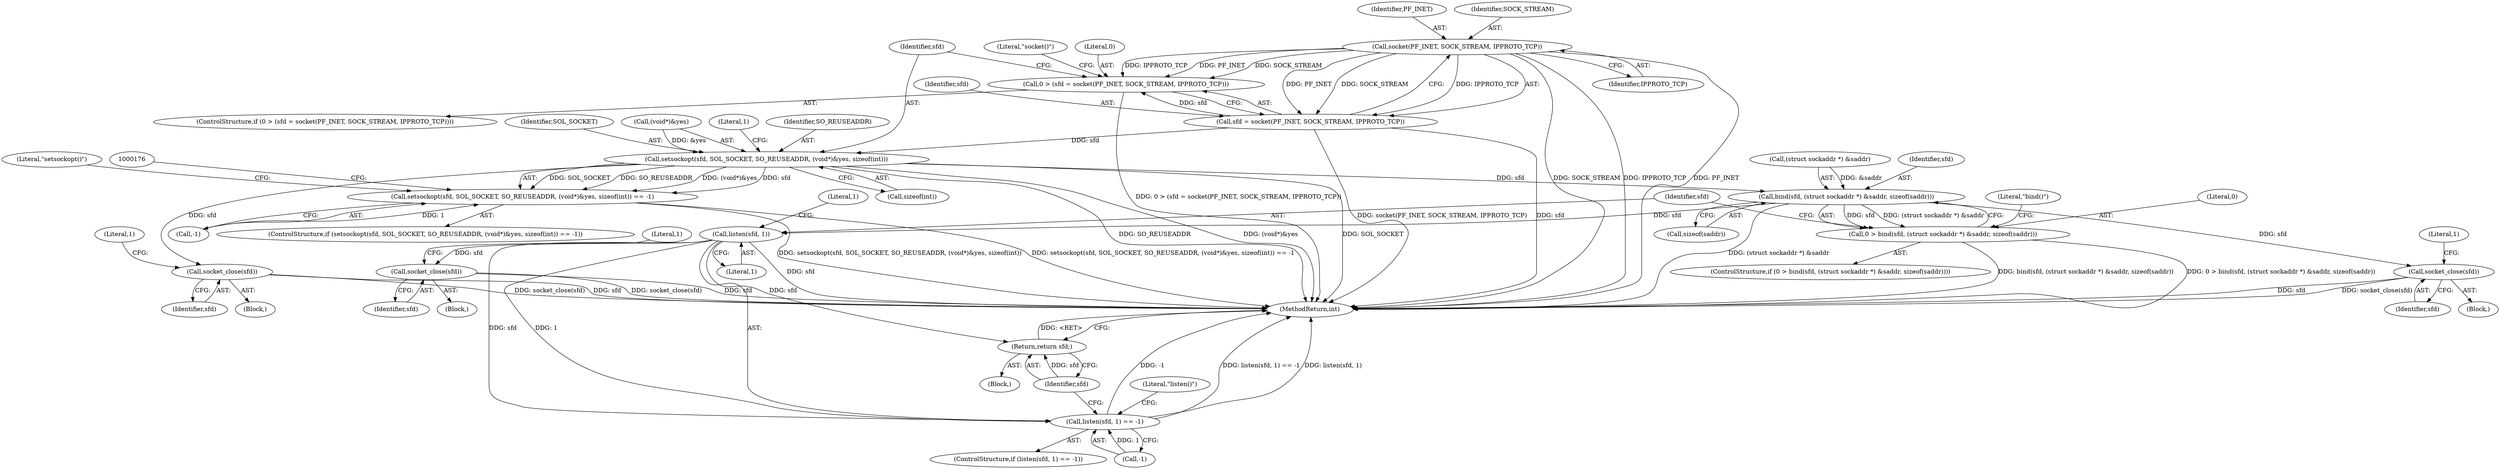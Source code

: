 digraph "0_libimobiledevice_df1f5c4d70d0c19ad40072f5246ca457e7f9849e_0@API" {
"1000142" [label="(Call,socket(PF_INET, SOCK_STREAM, IPPROTO_TCP))"];
"1000138" [label="(Call,0 > (sfd = socket(PF_INET, SOCK_STREAM, IPPROTO_TCP)))"];
"1000140" [label="(Call,sfd = socket(PF_INET, SOCK_STREAM, IPPROTO_TCP))"];
"1000154" [label="(Call,setsockopt(sfd, SOL_SOCKET, SO_REUSEADDR, (void*)&yes, sizeof(int)))"];
"1000153" [label="(Call,setsockopt(sfd, SOL_SOCKET, SO_REUSEADDR, (void*)&yes, sizeof(int)) == -1)"];
"1000169" [label="(Call,socket_close(sfd))"];
"1000204" [label="(Call,bind(sfd, (struct sockaddr *) &saddr, sizeof(saddr)))"];
"1000202" [label="(Call,0 > bind(sfd, (struct sockaddr *) &saddr, sizeof(saddr)))"];
"1000215" [label="(Call,socket_close(sfd))"];
"1000222" [label="(Call,listen(sfd, 1))"];
"1000221" [label="(Call,listen(sfd, 1) == -1)"];
"1000230" [label="(Call,socket_close(sfd))"];
"1000235" [label="(Return,return sfd;)"];
"1000222" [label="(Call,listen(sfd, 1))"];
"1000165" [label="(Literal,1)"];
"1000162" [label="(Call,sizeof(int))"];
"1000231" [label="(Identifier,sfd)"];
"1000205" [label="(Identifier,sfd)"];
"1000145" [label="(Identifier,IPPROTO_TCP)"];
"1000153" [label="(Call,setsockopt(sfd, SOL_SOCKET, SO_REUSEADDR, (void*)&yes, sizeof(int)) == -1)"];
"1000226" [label="(Literal,1)"];
"1000227" [label="(Block,)"];
"1000143" [label="(Identifier,PF_INET)"];
"1000229" [label="(Literal,\"listen()\")"];
"1000235" [label="(Return,return sfd;)"];
"1000164" [label="(Call,-1)"];
"1000154" [label="(Call,setsockopt(sfd, SOL_SOCKET, SO_REUSEADDR, (void*)&yes, sizeof(int)))"];
"1000170" [label="(Identifier,sfd)"];
"1000214" [label="(Literal,\"bind()\")"];
"1000158" [label="(Call,(void*)&yes)"];
"1000138" [label="(Call,0 > (sfd = socket(PF_INET, SOCK_STREAM, IPPROTO_TCP)))"];
"1000169" [label="(Call,socket_close(sfd))"];
"1000201" [label="(ControlStructure,if (0 > bind(sfd, (struct sockaddr *) &saddr, sizeof(saddr))))"];
"1000155" [label="(Identifier,sfd)"];
"1000224" [label="(Literal,1)"];
"1000221" [label="(Call,listen(sfd, 1) == -1)"];
"1000148" [label="(Literal,\"socket()\")"];
"1000166" [label="(Block,)"];
"1000215" [label="(Call,socket_close(sfd))"];
"1000219" [label="(Literal,1)"];
"1000168" [label="(Literal,\"setsockopt()\")"];
"1000237" [label="(MethodReturn,int)"];
"1000139" [label="(Literal,0)"];
"1000157" [label="(Identifier,SO_REUSEADDR)"];
"1000236" [label="(Identifier,sfd)"];
"1000202" [label="(Call,0 > bind(sfd, (struct sockaddr *) &saddr, sizeof(saddr)))"];
"1000220" [label="(ControlStructure,if (listen(sfd, 1) == -1))"];
"1000140" [label="(Call,sfd = socket(PF_INET, SOCK_STREAM, IPPROTO_TCP))"];
"1000142" [label="(Call,socket(PF_INET, SOCK_STREAM, IPPROTO_TCP))"];
"1000137" [label="(ControlStructure,if (0 > (sfd = socket(PF_INET, SOCK_STREAM, IPPROTO_TCP))))"];
"1000173" [label="(Literal,1)"];
"1000210" [label="(Call,sizeof(saddr))"];
"1000212" [label="(Block,)"];
"1000102" [label="(Block,)"];
"1000203" [label="(Literal,0)"];
"1000156" [label="(Identifier,SOL_SOCKET)"];
"1000216" [label="(Identifier,sfd)"];
"1000225" [label="(Call,-1)"];
"1000144" [label="(Identifier,SOCK_STREAM)"];
"1000141" [label="(Identifier,sfd)"];
"1000206" [label="(Call,(struct sockaddr *) &saddr)"];
"1000230" [label="(Call,socket_close(sfd))"];
"1000204" [label="(Call,bind(sfd, (struct sockaddr *) &saddr, sizeof(saddr)))"];
"1000152" [label="(ControlStructure,if (setsockopt(sfd, SOL_SOCKET, SO_REUSEADDR, (void*)&yes, sizeof(int)) == -1))"];
"1000223" [label="(Identifier,sfd)"];
"1000234" [label="(Literal,1)"];
"1000142" -> "1000140"  [label="AST: "];
"1000142" -> "1000145"  [label="CFG: "];
"1000143" -> "1000142"  [label="AST: "];
"1000144" -> "1000142"  [label="AST: "];
"1000145" -> "1000142"  [label="AST: "];
"1000140" -> "1000142"  [label="CFG: "];
"1000142" -> "1000237"  [label="DDG: SOCK_STREAM"];
"1000142" -> "1000237"  [label="DDG: IPPROTO_TCP"];
"1000142" -> "1000237"  [label="DDG: PF_INET"];
"1000142" -> "1000138"  [label="DDG: PF_INET"];
"1000142" -> "1000138"  [label="DDG: SOCK_STREAM"];
"1000142" -> "1000138"  [label="DDG: IPPROTO_TCP"];
"1000142" -> "1000140"  [label="DDG: PF_INET"];
"1000142" -> "1000140"  [label="DDG: SOCK_STREAM"];
"1000142" -> "1000140"  [label="DDG: IPPROTO_TCP"];
"1000138" -> "1000137"  [label="AST: "];
"1000138" -> "1000140"  [label="CFG: "];
"1000139" -> "1000138"  [label="AST: "];
"1000140" -> "1000138"  [label="AST: "];
"1000148" -> "1000138"  [label="CFG: "];
"1000155" -> "1000138"  [label="CFG: "];
"1000138" -> "1000237"  [label="DDG: 0 > (sfd = socket(PF_INET, SOCK_STREAM, IPPROTO_TCP))"];
"1000140" -> "1000138"  [label="DDG: sfd"];
"1000141" -> "1000140"  [label="AST: "];
"1000140" -> "1000237"  [label="DDG: socket(PF_INET, SOCK_STREAM, IPPROTO_TCP)"];
"1000140" -> "1000237"  [label="DDG: sfd"];
"1000140" -> "1000154"  [label="DDG: sfd"];
"1000154" -> "1000153"  [label="AST: "];
"1000154" -> "1000162"  [label="CFG: "];
"1000155" -> "1000154"  [label="AST: "];
"1000156" -> "1000154"  [label="AST: "];
"1000157" -> "1000154"  [label="AST: "];
"1000158" -> "1000154"  [label="AST: "];
"1000162" -> "1000154"  [label="AST: "];
"1000165" -> "1000154"  [label="CFG: "];
"1000154" -> "1000237"  [label="DDG: SO_REUSEADDR"];
"1000154" -> "1000237"  [label="DDG: (void*)&yes"];
"1000154" -> "1000237"  [label="DDG: SOL_SOCKET"];
"1000154" -> "1000153"  [label="DDG: SOL_SOCKET"];
"1000154" -> "1000153"  [label="DDG: SO_REUSEADDR"];
"1000154" -> "1000153"  [label="DDG: (void*)&yes"];
"1000154" -> "1000153"  [label="DDG: sfd"];
"1000158" -> "1000154"  [label="DDG: &yes"];
"1000154" -> "1000169"  [label="DDG: sfd"];
"1000154" -> "1000204"  [label="DDG: sfd"];
"1000153" -> "1000152"  [label="AST: "];
"1000153" -> "1000164"  [label="CFG: "];
"1000164" -> "1000153"  [label="AST: "];
"1000168" -> "1000153"  [label="CFG: "];
"1000176" -> "1000153"  [label="CFG: "];
"1000153" -> "1000237"  [label="DDG: setsockopt(sfd, SOL_SOCKET, SO_REUSEADDR, (void*)&yes, sizeof(int))"];
"1000153" -> "1000237"  [label="DDG: setsockopt(sfd, SOL_SOCKET, SO_REUSEADDR, (void*)&yes, sizeof(int)) == -1"];
"1000164" -> "1000153"  [label="DDG: 1"];
"1000169" -> "1000166"  [label="AST: "];
"1000169" -> "1000170"  [label="CFG: "];
"1000170" -> "1000169"  [label="AST: "];
"1000173" -> "1000169"  [label="CFG: "];
"1000169" -> "1000237"  [label="DDG: socket_close(sfd)"];
"1000169" -> "1000237"  [label="DDG: sfd"];
"1000204" -> "1000202"  [label="AST: "];
"1000204" -> "1000210"  [label="CFG: "];
"1000205" -> "1000204"  [label="AST: "];
"1000206" -> "1000204"  [label="AST: "];
"1000210" -> "1000204"  [label="AST: "];
"1000202" -> "1000204"  [label="CFG: "];
"1000204" -> "1000237"  [label="DDG: (struct sockaddr *) &saddr"];
"1000204" -> "1000202"  [label="DDG: sfd"];
"1000204" -> "1000202"  [label="DDG: (struct sockaddr *) &saddr"];
"1000206" -> "1000204"  [label="DDG: &saddr"];
"1000204" -> "1000215"  [label="DDG: sfd"];
"1000204" -> "1000222"  [label="DDG: sfd"];
"1000202" -> "1000201"  [label="AST: "];
"1000203" -> "1000202"  [label="AST: "];
"1000214" -> "1000202"  [label="CFG: "];
"1000223" -> "1000202"  [label="CFG: "];
"1000202" -> "1000237"  [label="DDG: 0 > bind(sfd, (struct sockaddr *) &saddr, sizeof(saddr))"];
"1000202" -> "1000237"  [label="DDG: bind(sfd, (struct sockaddr *) &saddr, sizeof(saddr))"];
"1000215" -> "1000212"  [label="AST: "];
"1000215" -> "1000216"  [label="CFG: "];
"1000216" -> "1000215"  [label="AST: "];
"1000219" -> "1000215"  [label="CFG: "];
"1000215" -> "1000237"  [label="DDG: sfd"];
"1000215" -> "1000237"  [label="DDG: socket_close(sfd)"];
"1000222" -> "1000221"  [label="AST: "];
"1000222" -> "1000224"  [label="CFG: "];
"1000223" -> "1000222"  [label="AST: "];
"1000224" -> "1000222"  [label="AST: "];
"1000226" -> "1000222"  [label="CFG: "];
"1000222" -> "1000237"  [label="DDG: sfd"];
"1000222" -> "1000221"  [label="DDG: sfd"];
"1000222" -> "1000221"  [label="DDG: 1"];
"1000222" -> "1000230"  [label="DDG: sfd"];
"1000222" -> "1000235"  [label="DDG: sfd"];
"1000221" -> "1000220"  [label="AST: "];
"1000221" -> "1000225"  [label="CFG: "];
"1000225" -> "1000221"  [label="AST: "];
"1000229" -> "1000221"  [label="CFG: "];
"1000236" -> "1000221"  [label="CFG: "];
"1000221" -> "1000237"  [label="DDG: -1"];
"1000221" -> "1000237"  [label="DDG: listen(sfd, 1) == -1"];
"1000221" -> "1000237"  [label="DDG: listen(sfd, 1)"];
"1000225" -> "1000221"  [label="DDG: 1"];
"1000230" -> "1000227"  [label="AST: "];
"1000230" -> "1000231"  [label="CFG: "];
"1000231" -> "1000230"  [label="AST: "];
"1000234" -> "1000230"  [label="CFG: "];
"1000230" -> "1000237"  [label="DDG: sfd"];
"1000230" -> "1000237"  [label="DDG: socket_close(sfd)"];
"1000235" -> "1000102"  [label="AST: "];
"1000235" -> "1000236"  [label="CFG: "];
"1000236" -> "1000235"  [label="AST: "];
"1000237" -> "1000235"  [label="CFG: "];
"1000235" -> "1000237"  [label="DDG: <RET>"];
"1000236" -> "1000235"  [label="DDG: sfd"];
}
